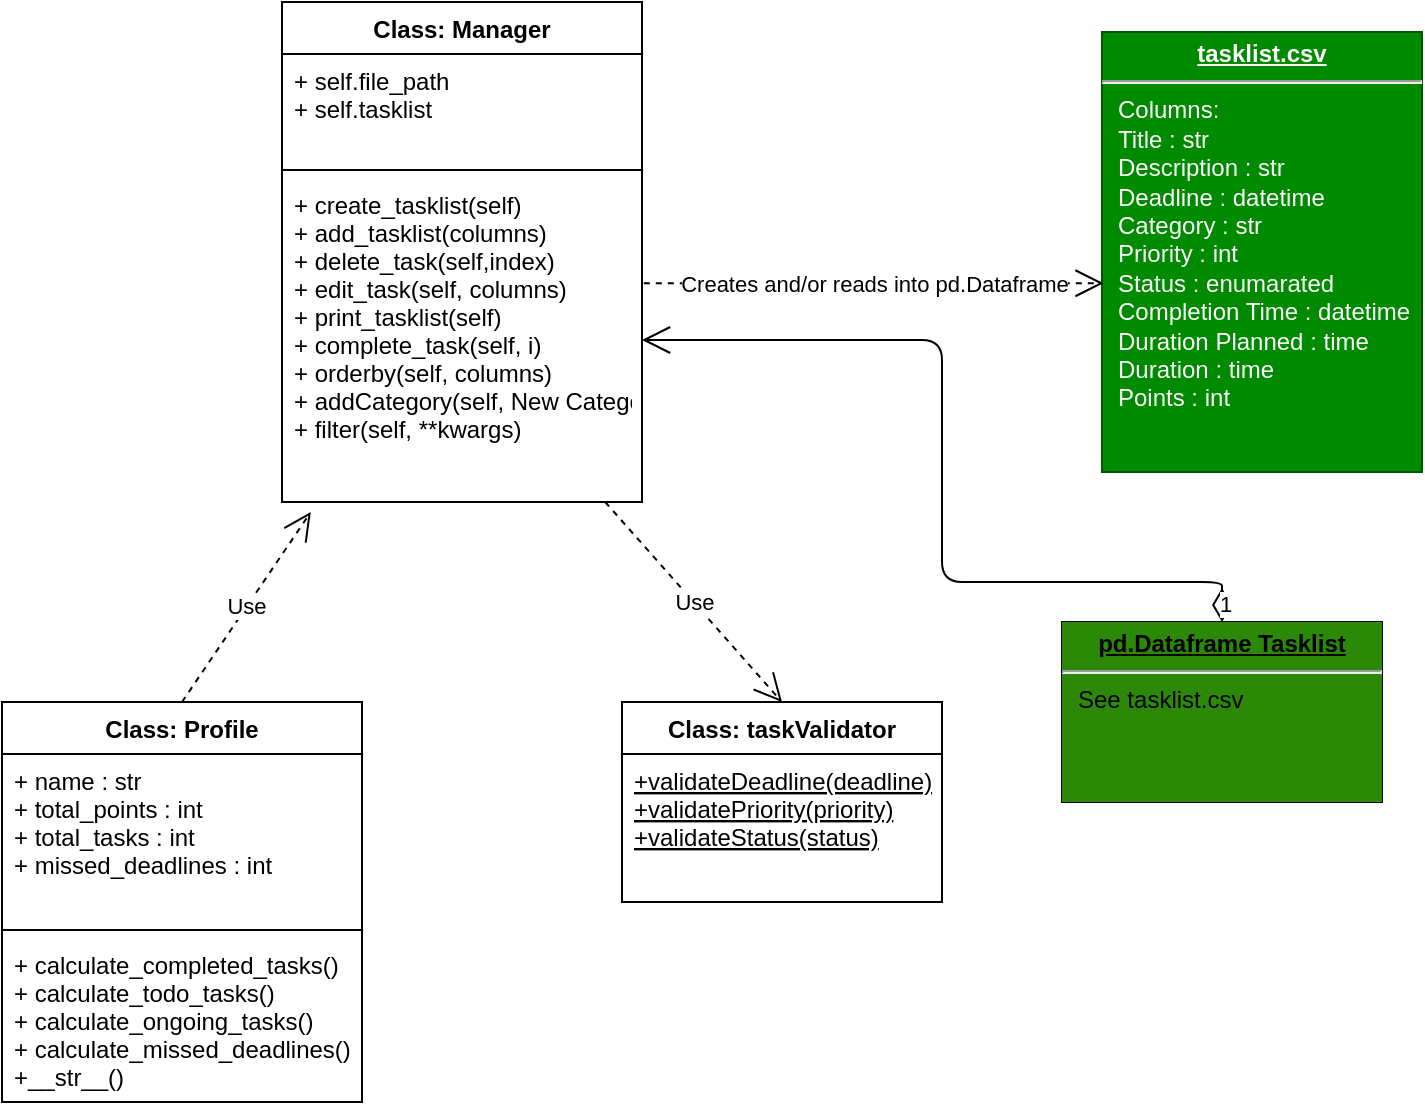 <mxfile>
    <diagram id="0DxNVRoube6PMnfSvanv" name="Page-1">
        <mxGraphModel dx="533" dy="696" grid="1" gridSize="10" guides="1" tooltips="1" connect="1" arrows="1" fold="1" page="1" pageScale="1" pageWidth="850" pageHeight="1100" background="none" math="0" shadow="0">
            <root>
                <mxCell id="0"/>
                <mxCell id="1" parent="0"/>
                <mxCell id="6" value="Class: Manager" style="swimlane;fontStyle=1;align=center;verticalAlign=top;childLayout=stackLayout;horizontal=1;startSize=26;horizontalStack=0;resizeParent=1;resizeParentMax=0;resizeLast=0;collapsible=1;marginBottom=0;" vertex="1" parent="1">
                    <mxGeometry x="240" y="90" width="180" height="250" as="geometry"/>
                </mxCell>
                <mxCell id="7" value="+ self.file_path&#10;+ self.tasklist" style="text;strokeColor=none;fillColor=none;align=left;verticalAlign=top;spacingLeft=4;spacingRight=4;overflow=hidden;rotatable=0;points=[[0,0.5],[1,0.5]];portConstraint=eastwest;" vertex="1" parent="6">
                    <mxGeometry y="26" width="180" height="54" as="geometry"/>
                </mxCell>
                <mxCell id="8" value="" style="line;strokeWidth=1;fillColor=none;align=left;verticalAlign=middle;spacingTop=-1;spacingLeft=3;spacingRight=3;rotatable=0;labelPosition=right;points=[];portConstraint=eastwest;strokeColor=inherit;" vertex="1" parent="6">
                    <mxGeometry y="80" width="180" height="8" as="geometry"/>
                </mxCell>
                <mxCell id="9" value="+ create_tasklist(self)&#10;+ add_tasklist(columns)&#10;+ delete_task(self,index)&#10;+ edit_task(self, columns)&#10;+ print_tasklist(self)&#10;+ complete_task(self, i)&#10;+ orderby(self, columns)&#10;+ addCategory(self, New Category)&#10;+ filter(self, **kwargs)" style="text;align=left;verticalAlign=top;spacingLeft=4;spacingRight=4;overflow=hidden;rotatable=0;points=[[0,0.5],[1,0.5]];portConstraint=eastwest;" vertex="1" parent="6">
                    <mxGeometry y="88" width="180" height="162" as="geometry"/>
                </mxCell>
                <mxCell id="10" value="&lt;p style=&quot;margin:0px;margin-top:4px;text-align:center;text-decoration:underline;&quot;&gt;&lt;b&gt;tasklist.csv&lt;/b&gt;&lt;/p&gt;&lt;hr&gt;&lt;p style=&quot;margin:0px;margin-left:8px;&quot;&gt;Columns:&lt;/p&gt;&lt;p style=&quot;margin:0px;margin-left:8px;&quot;&gt;Title : str&lt;/p&gt;&lt;p style=&quot;margin:0px;margin-left:8px;&quot;&gt;Description : str&lt;/p&gt;&lt;p style=&quot;margin:0px;margin-left:8px;&quot;&gt;Deadline : datetime&lt;/p&gt;&lt;p style=&quot;margin:0px;margin-left:8px;&quot;&gt;Category : str&lt;/p&gt;&lt;p style=&quot;margin:0px;margin-left:8px;&quot;&gt;Priority : int&lt;/p&gt;&lt;p style=&quot;margin:0px;margin-left:8px;&quot;&gt;Status : enumarated&lt;/p&gt;&lt;p style=&quot;margin:0px;margin-left:8px;&quot;&gt;Completion Time : datetime&lt;/p&gt;&lt;p style=&quot;margin:0px;margin-left:8px;&quot;&gt;Duration Planned : time&lt;/p&gt;&lt;p style=&quot;margin:0px;margin-left:8px;&quot;&gt;Duration : time&lt;/p&gt;&lt;p style=&quot;margin:0px;margin-left:8px;&quot;&gt;Points : int&lt;/p&gt;" style="verticalAlign=top;align=left;overflow=fill;fontSize=12;fontFamily=Helvetica;html=1;fillColor=#008a00;fontColor=#ffffff;strokeColor=#005700;" vertex="1" parent="1">
                    <mxGeometry x="650" y="105" width="160" height="220" as="geometry"/>
                </mxCell>
                <mxCell id="12" value="Creates and/or reads into pd.Dataframe" style="endArrow=open;endSize=12;dashed=1;html=1;fontFamily=Helvetica;exitX=1.005;exitY=0.325;exitDx=0;exitDy=0;exitPerimeter=0;entryX=0.005;entryY=0.571;entryDx=0;entryDy=0;entryPerimeter=0;" edge="1" parent="1" source="9" target="10">
                    <mxGeometry width="160" relative="1" as="geometry">
                        <mxPoint x="410" y="230" as="sourcePoint"/>
                        <mxPoint x="570" y="230" as="targetPoint"/>
                    </mxGeometry>
                </mxCell>
                <mxCell id="13" value="&lt;p style=&quot;margin:0px;margin-top:4px;text-align:center;text-decoration:underline;&quot;&gt;&lt;b&gt;pd.Dataframe Tasklist&lt;/b&gt;&lt;/p&gt;&lt;hr&gt;&lt;p style=&quot;margin:0px;margin-left:8px;&quot;&gt;See tasklist.csv&lt;/p&gt;" style="verticalAlign=top;align=left;overflow=fill;fontSize=12;fontFamily=Helvetica;html=1;labelBackgroundColor=#2c8907;" vertex="1" parent="1">
                    <mxGeometry x="630" y="400" width="160" height="90" as="geometry"/>
                </mxCell>
                <mxCell id="15" value="1" style="endArrow=open;html=1;endSize=12;startArrow=diamondThin;startSize=14;startFill=0;edgeStyle=orthogonalEdgeStyle;align=left;verticalAlign=bottom;fontFamily=Helvetica;exitX=0.5;exitY=0;exitDx=0;exitDy=0;entryX=1;entryY=0.5;entryDx=0;entryDy=0;" edge="1" parent="1" source="13" target="9">
                    <mxGeometry x="-1" y="3" relative="1" as="geometry">
                        <mxPoint x="170" y="380" as="sourcePoint"/>
                        <mxPoint x="340" y="380" as="targetPoint"/>
                        <Array as="points">
                            <mxPoint x="710" y="380"/>
                            <mxPoint x="570" y="380"/>
                            <mxPoint x="570" y="259"/>
                        </Array>
                    </mxGeometry>
                </mxCell>
                <mxCell id="16" value="Class: taskValidator" style="swimlane;fontStyle=1;align=center;verticalAlign=top;childLayout=stackLayout;horizontal=1;startSize=26;horizontalStack=0;resizeParent=1;resizeParentMax=0;resizeLast=0;collapsible=1;marginBottom=0;labelBackgroundColor=none;fontFamily=Helvetica;" vertex="1" parent="1">
                    <mxGeometry x="410" y="440" width="160" height="100" as="geometry"/>
                </mxCell>
                <mxCell id="19" value="+validateDeadline(deadline)&#10;+validatePriority(priority)&#10;+validateStatus(status)" style="text;strokeColor=none;fillColor=none;align=left;verticalAlign=top;spacingLeft=4;spacingRight=4;overflow=hidden;rotatable=0;points=[[0,0.5],[1,0.5]];portConstraint=eastwest;labelBackgroundColor=none;fontFamily=Helvetica;fontStyle=4" vertex="1" parent="16">
                    <mxGeometry y="26" width="160" height="74" as="geometry"/>
                </mxCell>
                <mxCell id="20" value="Use" style="endArrow=open;endSize=12;dashed=1;html=1;fontFamily=Helvetica;entryX=0.5;entryY=0;entryDx=0;entryDy=0;" edge="1" parent="1" source="9" target="16">
                    <mxGeometry width="160" relative="1" as="geometry">
                        <mxPoint x="220" y="430" as="sourcePoint"/>
                        <mxPoint x="340" y="400" as="targetPoint"/>
                    </mxGeometry>
                </mxCell>
                <mxCell id="21" value="Class: Profile" style="swimlane;fontStyle=1;align=center;verticalAlign=top;childLayout=stackLayout;horizontal=1;startSize=26;horizontalStack=0;resizeParent=1;resizeParentMax=0;resizeLast=0;collapsible=1;marginBottom=0;labelBackgroundColor=none;fontFamily=Helvetica;" vertex="1" parent="1">
                    <mxGeometry x="100" y="440" width="180" height="200" as="geometry"/>
                </mxCell>
                <mxCell id="22" value="+ name : str&#10;+ total_points : int&#10;+ total_tasks : int&#10;+ missed_deadlines : int" style="text;strokeColor=none;fillColor=none;align=left;verticalAlign=top;spacingLeft=4;spacingRight=4;overflow=hidden;rotatable=0;points=[[0,0.5],[1,0.5]];portConstraint=eastwest;labelBackgroundColor=none;fontFamily=Helvetica;" vertex="1" parent="21">
                    <mxGeometry y="26" width="180" height="84" as="geometry"/>
                </mxCell>
                <mxCell id="23" value="" style="line;strokeWidth=1;fillColor=none;align=left;verticalAlign=middle;spacingTop=-1;spacingLeft=3;spacingRight=3;rotatable=0;labelPosition=right;points=[];portConstraint=eastwest;strokeColor=inherit;labelBackgroundColor=none;fontFamily=Helvetica;" vertex="1" parent="21">
                    <mxGeometry y="110" width="180" height="8" as="geometry"/>
                </mxCell>
                <mxCell id="24" value="+ calculate_completed_tasks()&#10;+ calculate_todo_tasks()&#10;+ calculate_ongoing_tasks()&#10;+ calculate_missed_deadlines()&#10;+__str__()" style="text;strokeColor=none;fillColor=none;align=left;verticalAlign=top;spacingLeft=4;spacingRight=4;overflow=hidden;rotatable=0;points=[[0,0.5],[1,0.5]];portConstraint=eastwest;labelBackgroundColor=none;fontFamily=Helvetica;" vertex="1" parent="21">
                    <mxGeometry y="118" width="180" height="82" as="geometry"/>
                </mxCell>
                <mxCell id="26" value="Use" style="endArrow=open;endSize=12;dashed=1;html=1;fontFamily=Helvetica;entryX=0.08;entryY=1.031;entryDx=0;entryDy=0;exitX=0.5;exitY=0;exitDx=0;exitDy=0;entryPerimeter=0;" edge="1" parent="1" source="21" target="9">
                    <mxGeometry width="160" relative="1" as="geometry">
                        <mxPoint x="190" y="350" as="sourcePoint"/>
                        <mxPoint x="274.211" y="440.0" as="targetPoint"/>
                    </mxGeometry>
                </mxCell>
            </root>
        </mxGraphModel>
    </diagram>
</mxfile>